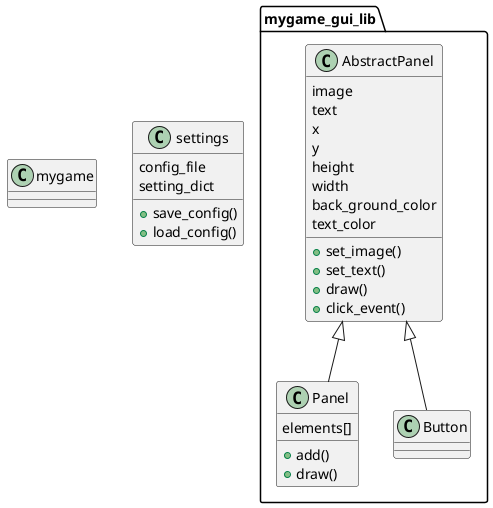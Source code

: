 @startuml classdiagram
class mygame
class settings{
    config_file
    setting_dict
    + save_config()
    + load_config()
}
namespace mygame_gui_lib{
class AbstractPanel{
    image
    text
    x
    y
    height
    width
    back_ground_color
    text_color
 
    +set_image()
    +set_text()
    +draw()
    +click_event()
}
class Panel{
    elements[]
    + add()
    + draw()
}
class Button{

}
AbstractPanel <|-- Button
AbstractPanel <|-- Panel 
}


@enduml classdiagram

@startuml a
Bob --> Alice
class AA
@enduml a
